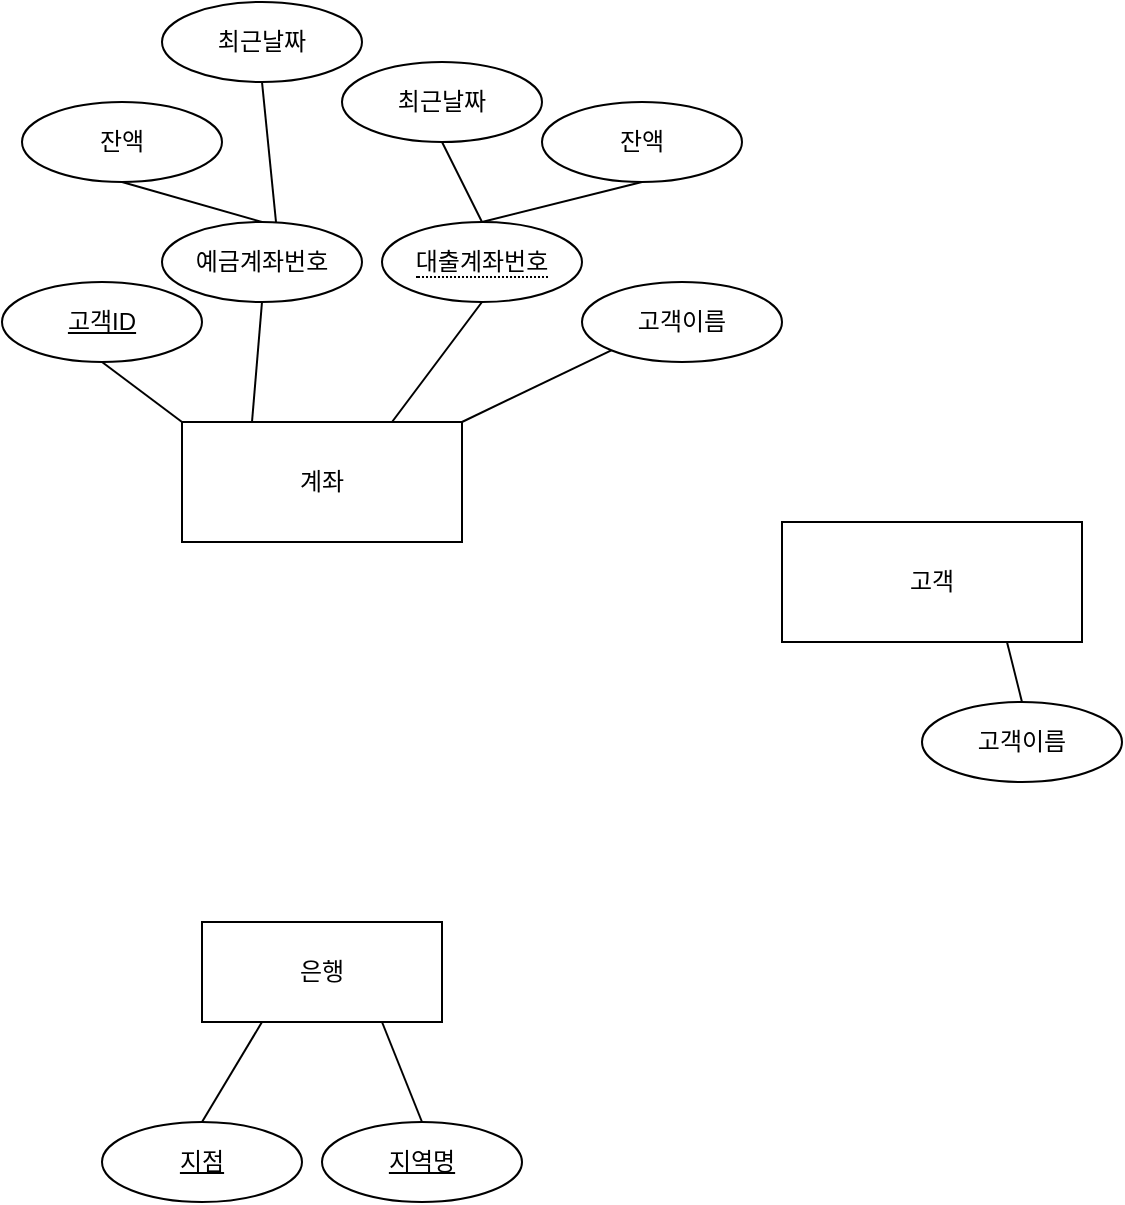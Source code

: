 <mxfile version="22.1.3" type="github">
  <diagram id="R2lEEEUBdFMjLlhIrx00" name="Page-1">
    <mxGraphModel dx="583" dy="762" grid="1" gridSize="10" guides="1" tooltips="1" connect="1" arrows="1" fold="1" page="1" pageScale="1" pageWidth="850" pageHeight="1100" math="0" shadow="0" extFonts="Permanent Marker^https://fonts.googleapis.com/css?family=Permanent+Marker">
      <root>
        <mxCell id="0" />
        <mxCell id="1" parent="0" />
        <mxCell id="ex15Wu89XBBNbvbOtpgM-3" value="은행" style="whiteSpace=wrap;html=1;align=center;" vertex="1" parent="1">
          <mxGeometry x="150" y="670" width="120" height="50" as="geometry" />
        </mxCell>
        <mxCell id="ex15Wu89XBBNbvbOtpgM-4" value="지점" style="ellipse;whiteSpace=wrap;html=1;align=center;fontStyle=4;" vertex="1" parent="1">
          <mxGeometry x="100" y="770" width="100" height="40" as="geometry" />
        </mxCell>
        <mxCell id="ex15Wu89XBBNbvbOtpgM-6" value="지역명" style="ellipse;whiteSpace=wrap;html=1;align=center;fontStyle=4;" vertex="1" parent="1">
          <mxGeometry x="210" y="770" width="100" height="40" as="geometry" />
        </mxCell>
        <mxCell id="ex15Wu89XBBNbvbOtpgM-7" value="" style="endArrow=none;html=1;rounded=0;exitX=0.5;exitY=0;exitDx=0;exitDy=0;entryX=0.25;entryY=1;entryDx=0;entryDy=0;" edge="1" parent="1" source="ex15Wu89XBBNbvbOtpgM-4" target="ex15Wu89XBBNbvbOtpgM-3">
          <mxGeometry relative="1" as="geometry">
            <mxPoint x="210" y="1010" as="sourcePoint" />
            <mxPoint x="370" y="1010" as="targetPoint" />
          </mxGeometry>
        </mxCell>
        <mxCell id="ex15Wu89XBBNbvbOtpgM-8" value="" style="endArrow=none;html=1;rounded=0;exitX=0.5;exitY=0;exitDx=0;exitDy=0;entryX=0.75;entryY=1;entryDx=0;entryDy=0;" edge="1" parent="1" source="ex15Wu89XBBNbvbOtpgM-6" target="ex15Wu89XBBNbvbOtpgM-3">
          <mxGeometry relative="1" as="geometry">
            <mxPoint x="210" y="1010" as="sourcePoint" />
            <mxPoint x="370" y="1010" as="targetPoint" />
          </mxGeometry>
        </mxCell>
        <mxCell id="ex15Wu89XBBNbvbOtpgM-9" value="계좌" style="whiteSpace=wrap;html=1;align=center;" vertex="1" parent="1">
          <mxGeometry x="140" y="420" width="140" height="60" as="geometry" />
        </mxCell>
        <mxCell id="ex15Wu89XBBNbvbOtpgM-10" value="예금계좌번호" style="ellipse;whiteSpace=wrap;html=1;align=center;" vertex="1" parent="1">
          <mxGeometry x="130" y="320" width="100" height="40" as="geometry" />
        </mxCell>
        <mxCell id="ex15Wu89XBBNbvbOtpgM-11" value="&lt;span style=&quot;border-bottom: 1px dotted&quot;&gt;대출계좌번호&lt;/span&gt;" style="ellipse;whiteSpace=wrap;html=1;align=center;" vertex="1" parent="1">
          <mxGeometry x="240" y="320" width="100" height="40" as="geometry" />
        </mxCell>
        <mxCell id="ex15Wu89XBBNbvbOtpgM-13" value="잔액" style="ellipse;whiteSpace=wrap;html=1;align=center;" vertex="1" parent="1">
          <mxGeometry x="60" y="260" width="100" height="40" as="geometry" />
        </mxCell>
        <mxCell id="ex15Wu89XBBNbvbOtpgM-14" value="고객ID" style="ellipse;whiteSpace=wrap;html=1;align=center;fontStyle=4;" vertex="1" parent="1">
          <mxGeometry x="50" y="350" width="100" height="40" as="geometry" />
        </mxCell>
        <mxCell id="ex15Wu89XBBNbvbOtpgM-16" value="" style="endArrow=none;html=1;rounded=0;exitX=0.5;exitY=1;exitDx=0;exitDy=0;entryX=0;entryY=0;entryDx=0;entryDy=0;" edge="1" parent="1" source="ex15Wu89XBBNbvbOtpgM-14" target="ex15Wu89XBBNbvbOtpgM-9">
          <mxGeometry relative="1" as="geometry">
            <mxPoint x="250" y="200" as="sourcePoint" />
            <mxPoint x="410" y="200" as="targetPoint" />
          </mxGeometry>
        </mxCell>
        <mxCell id="ex15Wu89XBBNbvbOtpgM-17" value="" style="endArrow=none;html=1;rounded=0;exitX=0.5;exitY=1;exitDx=0;exitDy=0;entryX=0.25;entryY=0;entryDx=0;entryDy=0;" edge="1" parent="1" source="ex15Wu89XBBNbvbOtpgM-10" target="ex15Wu89XBBNbvbOtpgM-9">
          <mxGeometry relative="1" as="geometry">
            <mxPoint x="250" y="200" as="sourcePoint" />
            <mxPoint x="410" y="200" as="targetPoint" />
          </mxGeometry>
        </mxCell>
        <mxCell id="ex15Wu89XBBNbvbOtpgM-18" value="" style="endArrow=none;html=1;rounded=0;exitX=0.75;exitY=0;exitDx=0;exitDy=0;entryX=0.5;entryY=1;entryDx=0;entryDy=0;" edge="1" parent="1" source="ex15Wu89XBBNbvbOtpgM-9" target="ex15Wu89XBBNbvbOtpgM-11">
          <mxGeometry relative="1" as="geometry">
            <mxPoint x="250" y="200" as="sourcePoint" />
            <mxPoint x="410" y="200" as="targetPoint" />
          </mxGeometry>
        </mxCell>
        <mxCell id="ex15Wu89XBBNbvbOtpgM-19" value="" style="endArrow=none;html=1;rounded=0;exitX=0.5;exitY=0;exitDx=0;exitDy=0;entryX=0.5;entryY=1;entryDx=0;entryDy=0;" edge="1" parent="1" source="ex15Wu89XBBNbvbOtpgM-10" target="ex15Wu89XBBNbvbOtpgM-13">
          <mxGeometry relative="1" as="geometry">
            <mxPoint x="250" y="410" as="sourcePoint" />
            <mxPoint x="410" y="410" as="targetPoint" />
          </mxGeometry>
        </mxCell>
        <mxCell id="ex15Wu89XBBNbvbOtpgM-20" value="잔액" style="ellipse;whiteSpace=wrap;html=1;align=center;" vertex="1" parent="1">
          <mxGeometry x="320" y="260" width="100" height="40" as="geometry" />
        </mxCell>
        <mxCell id="ex15Wu89XBBNbvbOtpgM-21" value="최근날짜" style="ellipse;whiteSpace=wrap;html=1;align=center;" vertex="1" parent="1">
          <mxGeometry x="130" y="210" width="100" height="40" as="geometry" />
        </mxCell>
        <mxCell id="ex15Wu89XBBNbvbOtpgM-22" value="" style="endArrow=none;html=1;rounded=0;exitX=0.5;exitY=1;exitDx=0;exitDy=0;entryX=0.5;entryY=0;entryDx=0;entryDy=0;" edge="1" parent="1" source="ex15Wu89XBBNbvbOtpgM-20" target="ex15Wu89XBBNbvbOtpgM-11">
          <mxGeometry relative="1" as="geometry">
            <mxPoint x="430" y="230" as="sourcePoint" />
            <mxPoint x="590" y="230" as="targetPoint" />
          </mxGeometry>
        </mxCell>
        <mxCell id="ex15Wu89XBBNbvbOtpgM-23" value="" style="endArrow=none;html=1;rounded=0;exitX=0.5;exitY=1;exitDx=0;exitDy=0;entryX=0.57;entryY=0;entryDx=0;entryDy=0;entryPerimeter=0;" edge="1" parent="1" source="ex15Wu89XBBNbvbOtpgM-21" target="ex15Wu89XBBNbvbOtpgM-10">
          <mxGeometry relative="1" as="geometry">
            <mxPoint x="430" y="380" as="sourcePoint" />
            <mxPoint x="590" y="380" as="targetPoint" />
          </mxGeometry>
        </mxCell>
        <mxCell id="ex15Wu89XBBNbvbOtpgM-24" value="최근날짜" style="ellipse;whiteSpace=wrap;html=1;align=center;" vertex="1" parent="1">
          <mxGeometry x="220" y="240" width="100" height="40" as="geometry" />
        </mxCell>
        <mxCell id="ex15Wu89XBBNbvbOtpgM-25" value="" style="endArrow=none;html=1;rounded=0;exitX=0.5;exitY=1;exitDx=0;exitDy=0;entryX=0.5;entryY=0;entryDx=0;entryDy=0;" edge="1" parent="1" source="ex15Wu89XBBNbvbOtpgM-24" target="ex15Wu89XBBNbvbOtpgM-11">
          <mxGeometry relative="1" as="geometry">
            <mxPoint x="300" y="250" as="sourcePoint" />
            <mxPoint x="290" y="320" as="targetPoint" />
          </mxGeometry>
        </mxCell>
        <mxCell id="ex15Wu89XBBNbvbOtpgM-26" value="고객이름" style="ellipse;whiteSpace=wrap;html=1;align=center;" vertex="1" parent="1">
          <mxGeometry x="340" y="350" width="100" height="40" as="geometry" />
        </mxCell>
        <mxCell id="ex15Wu89XBBNbvbOtpgM-27" value="" style="endArrow=none;html=1;rounded=0;exitX=1;exitY=0;exitDx=0;exitDy=0;entryX=0;entryY=1;entryDx=0;entryDy=0;" edge="1" parent="1" source="ex15Wu89XBBNbvbOtpgM-9" target="ex15Wu89XBBNbvbOtpgM-26">
          <mxGeometry relative="1" as="geometry">
            <mxPoint x="280" y="410" as="sourcePoint" />
            <mxPoint x="360" y="210" as="targetPoint" />
          </mxGeometry>
        </mxCell>
        <mxCell id="ex15Wu89XBBNbvbOtpgM-28" value="고객" style="whiteSpace=wrap;html=1;align=center;" vertex="1" parent="1">
          <mxGeometry x="440" y="470" width="150" height="60" as="geometry" />
        </mxCell>
        <mxCell id="ex15Wu89XBBNbvbOtpgM-31" value="고객이름" style="ellipse;whiteSpace=wrap;html=1;align=center;" vertex="1" parent="1">
          <mxGeometry x="510" y="560" width="100" height="40" as="geometry" />
        </mxCell>
        <mxCell id="ex15Wu89XBBNbvbOtpgM-32" value="" style="endArrow=none;html=1;rounded=0;entryX=0.5;entryY=0;entryDx=0;entryDy=0;exitX=0.75;exitY=1;exitDx=0;exitDy=0;" edge="1" parent="1" source="ex15Wu89XBBNbvbOtpgM-28" target="ex15Wu89XBBNbvbOtpgM-31">
          <mxGeometry relative="1" as="geometry">
            <mxPoint x="280" y="480" as="sourcePoint" />
            <mxPoint x="440" y="480" as="targetPoint" />
          </mxGeometry>
        </mxCell>
      </root>
    </mxGraphModel>
  </diagram>
</mxfile>
